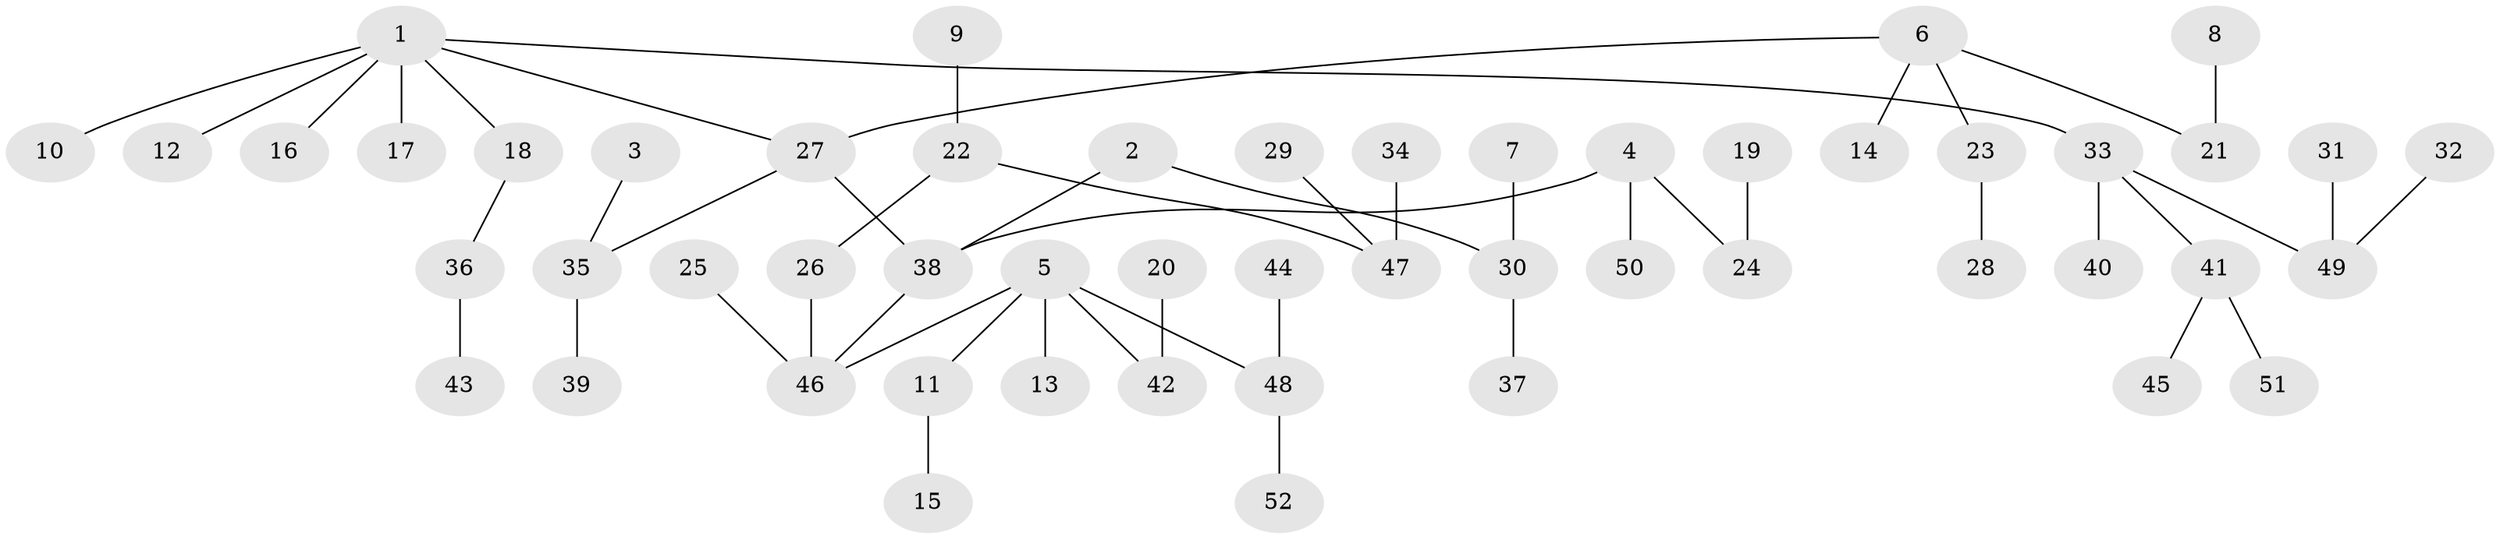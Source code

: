 // original degree distribution, {5: 0.05825242718446602, 4: 0.07766990291262135, 3: 0.11650485436893204, 2: 0.23300970873786409, 6: 0.009708737864077669, 1: 0.5048543689320388}
// Generated by graph-tools (version 1.1) at 2025/26/03/09/25 03:26:30]
// undirected, 52 vertices, 51 edges
graph export_dot {
graph [start="1"]
  node [color=gray90,style=filled];
  1;
  2;
  3;
  4;
  5;
  6;
  7;
  8;
  9;
  10;
  11;
  12;
  13;
  14;
  15;
  16;
  17;
  18;
  19;
  20;
  21;
  22;
  23;
  24;
  25;
  26;
  27;
  28;
  29;
  30;
  31;
  32;
  33;
  34;
  35;
  36;
  37;
  38;
  39;
  40;
  41;
  42;
  43;
  44;
  45;
  46;
  47;
  48;
  49;
  50;
  51;
  52;
  1 -- 10 [weight=1.0];
  1 -- 12 [weight=1.0];
  1 -- 16 [weight=1.0];
  1 -- 17 [weight=1.0];
  1 -- 18 [weight=1.0];
  1 -- 27 [weight=1.0];
  1 -- 33 [weight=1.0];
  2 -- 30 [weight=1.0];
  2 -- 38 [weight=1.0];
  3 -- 35 [weight=1.0];
  4 -- 24 [weight=1.0];
  4 -- 38 [weight=1.0];
  4 -- 50 [weight=1.0];
  5 -- 11 [weight=1.0];
  5 -- 13 [weight=1.0];
  5 -- 42 [weight=1.0];
  5 -- 46 [weight=1.0];
  5 -- 48 [weight=1.0];
  6 -- 14 [weight=1.0];
  6 -- 21 [weight=1.0];
  6 -- 23 [weight=1.0];
  6 -- 27 [weight=1.0];
  7 -- 30 [weight=1.0];
  8 -- 21 [weight=1.0];
  9 -- 22 [weight=1.0];
  11 -- 15 [weight=1.0];
  18 -- 36 [weight=1.0];
  19 -- 24 [weight=1.0];
  20 -- 42 [weight=1.0];
  22 -- 26 [weight=1.0];
  22 -- 47 [weight=1.0];
  23 -- 28 [weight=1.0];
  25 -- 46 [weight=1.0];
  26 -- 46 [weight=1.0];
  27 -- 35 [weight=1.0];
  27 -- 38 [weight=1.0];
  29 -- 47 [weight=1.0];
  30 -- 37 [weight=1.0];
  31 -- 49 [weight=1.0];
  32 -- 49 [weight=1.0];
  33 -- 40 [weight=1.0];
  33 -- 41 [weight=1.0];
  33 -- 49 [weight=1.0];
  34 -- 47 [weight=1.0];
  35 -- 39 [weight=1.0];
  36 -- 43 [weight=1.0];
  38 -- 46 [weight=1.0];
  41 -- 45 [weight=1.0];
  41 -- 51 [weight=1.0];
  44 -- 48 [weight=1.0];
  48 -- 52 [weight=1.0];
}
